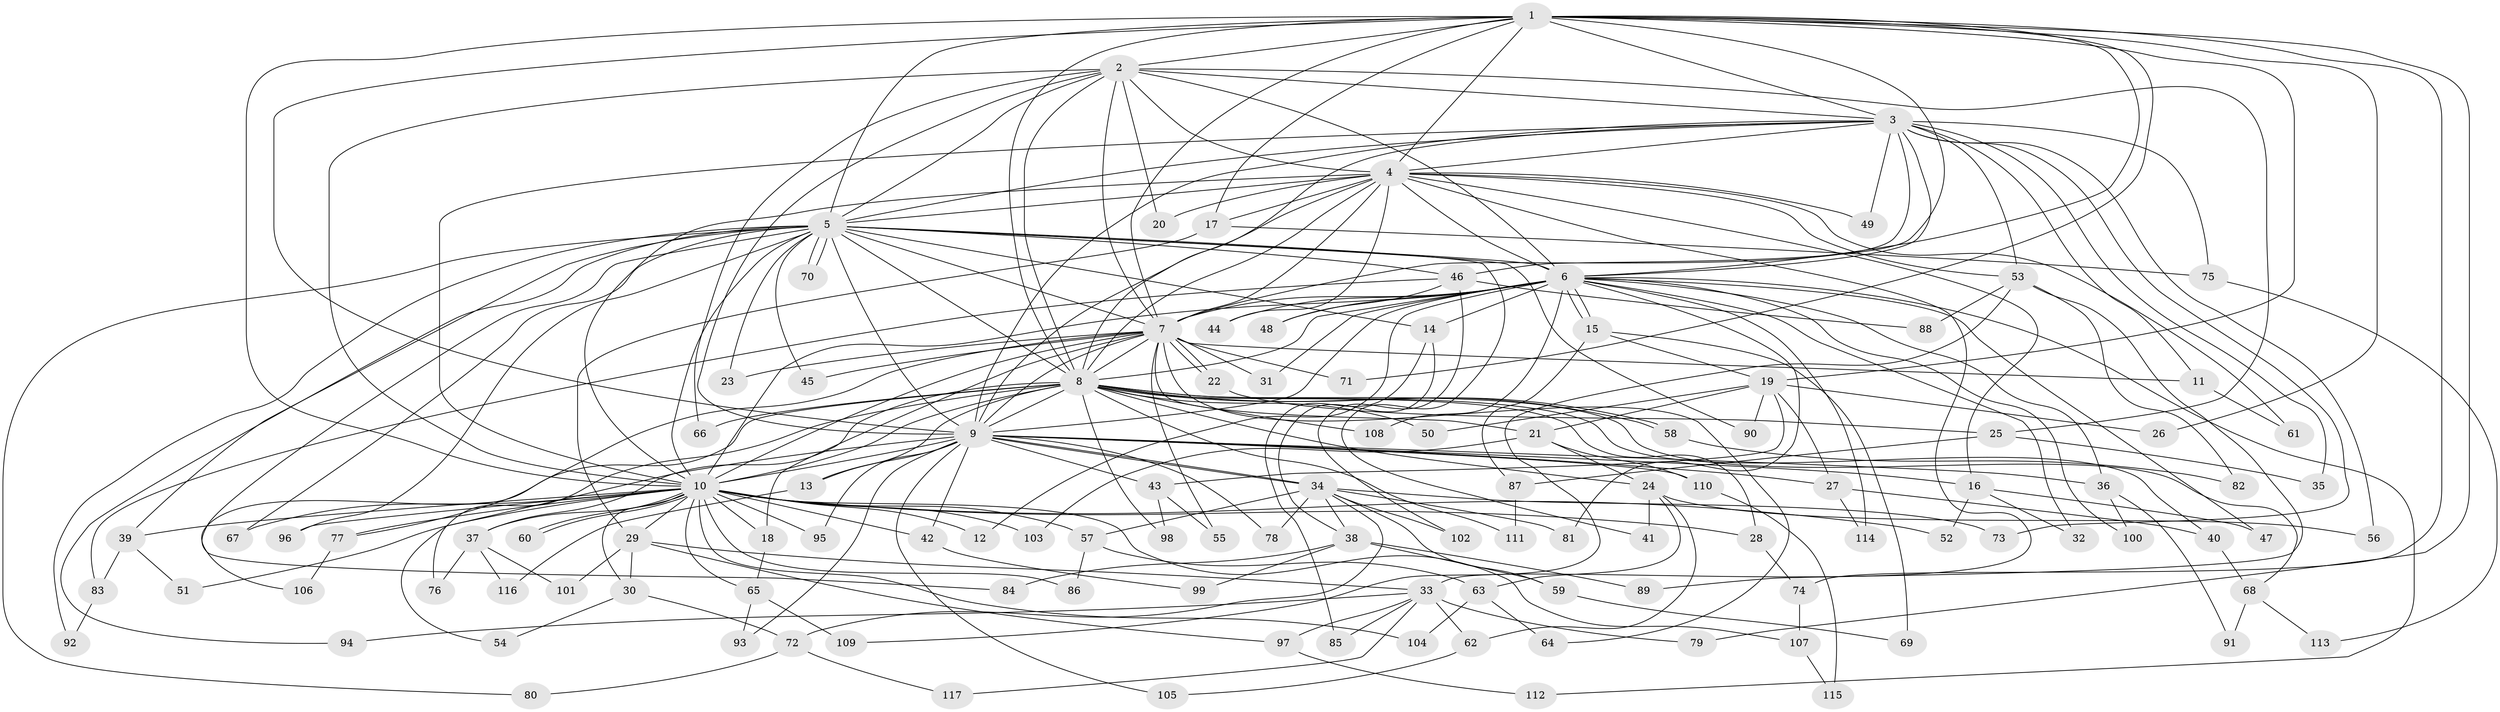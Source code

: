 // coarse degree distribution, {16: 0.012195121951219513, 19: 0.012195121951219513, 3: 0.24390243902439024, 9: 0.012195121951219513, 7: 0.024390243902439025, 4: 0.13414634146341464, 6: 0.06097560975609756, 5: 0.024390243902439025, 2: 0.36585365853658536, 20: 0.024390243902439025, 21: 0.012195121951219513, 14: 0.012195121951219513, 1: 0.024390243902439025, 17: 0.012195121951219513, 8: 0.012195121951219513, 26: 0.012195121951219513}
// Generated by graph-tools (version 1.1) at 2025/36/03/04/25 23:36:37]
// undirected, 117 vertices, 259 edges
graph export_dot {
  node [color=gray90,style=filled];
  1;
  2;
  3;
  4;
  5;
  6;
  7;
  8;
  9;
  10;
  11;
  12;
  13;
  14;
  15;
  16;
  17;
  18;
  19;
  20;
  21;
  22;
  23;
  24;
  25;
  26;
  27;
  28;
  29;
  30;
  31;
  32;
  33;
  34;
  35;
  36;
  37;
  38;
  39;
  40;
  41;
  42;
  43;
  44;
  45;
  46;
  47;
  48;
  49;
  50;
  51;
  52;
  53;
  54;
  55;
  56;
  57;
  58;
  59;
  60;
  61;
  62;
  63;
  64;
  65;
  66;
  67;
  68;
  69;
  70;
  71;
  72;
  73;
  74;
  75;
  76;
  77;
  78;
  79;
  80;
  81;
  82;
  83;
  84;
  85;
  86;
  87;
  88;
  89;
  90;
  91;
  92;
  93;
  94;
  95;
  96;
  97;
  98;
  99;
  100;
  101;
  102;
  103;
  104;
  105;
  106;
  107;
  108;
  109;
  110;
  111;
  112;
  113;
  114;
  115;
  116;
  117;
  1 -- 2;
  1 -- 3;
  1 -- 4;
  1 -- 5;
  1 -- 6;
  1 -- 7;
  1 -- 8;
  1 -- 9;
  1 -- 10;
  1 -- 17;
  1 -- 19;
  1 -- 26;
  1 -- 46;
  1 -- 71;
  1 -- 74;
  1 -- 79;
  2 -- 3;
  2 -- 4;
  2 -- 5;
  2 -- 6;
  2 -- 7;
  2 -- 8;
  2 -- 9;
  2 -- 10;
  2 -- 20;
  2 -- 25;
  2 -- 66;
  3 -- 4;
  3 -- 5;
  3 -- 6;
  3 -- 7;
  3 -- 8;
  3 -- 9;
  3 -- 10;
  3 -- 11;
  3 -- 35;
  3 -- 49;
  3 -- 53;
  3 -- 56;
  3 -- 73;
  3 -- 75;
  4 -- 5;
  4 -- 6;
  4 -- 7;
  4 -- 8;
  4 -- 9;
  4 -- 10;
  4 -- 16;
  4 -- 17;
  4 -- 20;
  4 -- 33;
  4 -- 44;
  4 -- 49;
  4 -- 53;
  4 -- 61;
  5 -- 6;
  5 -- 7;
  5 -- 8;
  5 -- 9;
  5 -- 10;
  5 -- 14;
  5 -- 23;
  5 -- 39;
  5 -- 41;
  5 -- 45;
  5 -- 46;
  5 -- 67;
  5 -- 70;
  5 -- 70;
  5 -- 80;
  5 -- 84;
  5 -- 90;
  5 -- 92;
  5 -- 94;
  5 -- 96;
  6 -- 7;
  6 -- 8;
  6 -- 9;
  6 -- 10;
  6 -- 12;
  6 -- 14;
  6 -- 15;
  6 -- 15;
  6 -- 31;
  6 -- 32;
  6 -- 36;
  6 -- 44;
  6 -- 47;
  6 -- 48;
  6 -- 81;
  6 -- 100;
  6 -- 108;
  6 -- 112;
  6 -- 114;
  7 -- 8;
  7 -- 9;
  7 -- 10;
  7 -- 11;
  7 -- 18;
  7 -- 21;
  7 -- 22;
  7 -- 22;
  7 -- 23;
  7 -- 31;
  7 -- 45;
  7 -- 55;
  7 -- 64;
  7 -- 71;
  7 -- 77;
  8 -- 9;
  8 -- 10;
  8 -- 13;
  8 -- 24;
  8 -- 28;
  8 -- 37;
  8 -- 40;
  8 -- 50;
  8 -- 58;
  8 -- 58;
  8 -- 66;
  8 -- 68;
  8 -- 76;
  8 -- 98;
  8 -- 106;
  8 -- 108;
  8 -- 111;
  9 -- 10;
  9 -- 13;
  9 -- 16;
  9 -- 27;
  9 -- 34;
  9 -- 34;
  9 -- 36;
  9 -- 42;
  9 -- 43;
  9 -- 54;
  9 -- 78;
  9 -- 93;
  9 -- 95;
  9 -- 105;
  9 -- 110;
  10 -- 12;
  10 -- 18;
  10 -- 28;
  10 -- 29;
  10 -- 30;
  10 -- 37;
  10 -- 39;
  10 -- 42;
  10 -- 51;
  10 -- 52;
  10 -- 57;
  10 -- 60;
  10 -- 60;
  10 -- 65;
  10 -- 67;
  10 -- 77;
  10 -- 86;
  10 -- 95;
  10 -- 96;
  10 -- 103;
  10 -- 104;
  10 -- 107;
  11 -- 61;
  13 -- 116;
  14 -- 38;
  14 -- 85;
  15 -- 19;
  15 -- 69;
  15 -- 87;
  16 -- 32;
  16 -- 47;
  16 -- 52;
  17 -- 29;
  17 -- 75;
  18 -- 65;
  19 -- 21;
  19 -- 26;
  19 -- 27;
  19 -- 43;
  19 -- 50;
  19 -- 90;
  21 -- 24;
  21 -- 103;
  21 -- 110;
  22 -- 25;
  24 -- 41;
  24 -- 56;
  24 -- 62;
  24 -- 63;
  25 -- 35;
  25 -- 87;
  27 -- 40;
  27 -- 114;
  28 -- 74;
  29 -- 30;
  29 -- 33;
  29 -- 97;
  29 -- 101;
  30 -- 54;
  30 -- 72;
  33 -- 62;
  33 -- 79;
  33 -- 85;
  33 -- 94;
  33 -- 97;
  33 -- 117;
  34 -- 38;
  34 -- 57;
  34 -- 59;
  34 -- 72;
  34 -- 73;
  34 -- 78;
  34 -- 81;
  34 -- 102;
  36 -- 91;
  36 -- 100;
  37 -- 76;
  37 -- 101;
  37 -- 116;
  38 -- 59;
  38 -- 84;
  38 -- 89;
  38 -- 99;
  39 -- 51;
  39 -- 83;
  40 -- 68;
  42 -- 99;
  43 -- 55;
  43 -- 98;
  46 -- 48;
  46 -- 83;
  46 -- 88;
  46 -- 102;
  53 -- 82;
  53 -- 88;
  53 -- 89;
  53 -- 109;
  57 -- 63;
  57 -- 86;
  58 -- 82;
  59 -- 69;
  62 -- 105;
  63 -- 64;
  63 -- 104;
  65 -- 93;
  65 -- 109;
  68 -- 91;
  68 -- 113;
  72 -- 80;
  72 -- 117;
  74 -- 107;
  75 -- 113;
  77 -- 106;
  83 -- 92;
  87 -- 111;
  97 -- 112;
  107 -- 115;
  110 -- 115;
}

